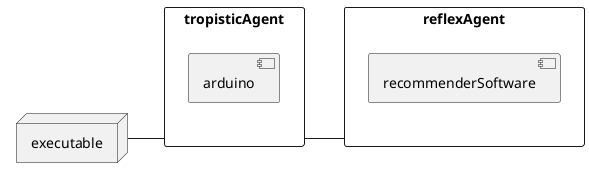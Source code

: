 @startuml tropistAgentDeploy
left to right direction

node executable

rectangle tropisticAgent {
     component arduino
} 
rectangle reflexAgent{
    component recommenderSoftware
}

executable -- tropisticAgent
tropisticAgent-- reflexAgent
@enduml